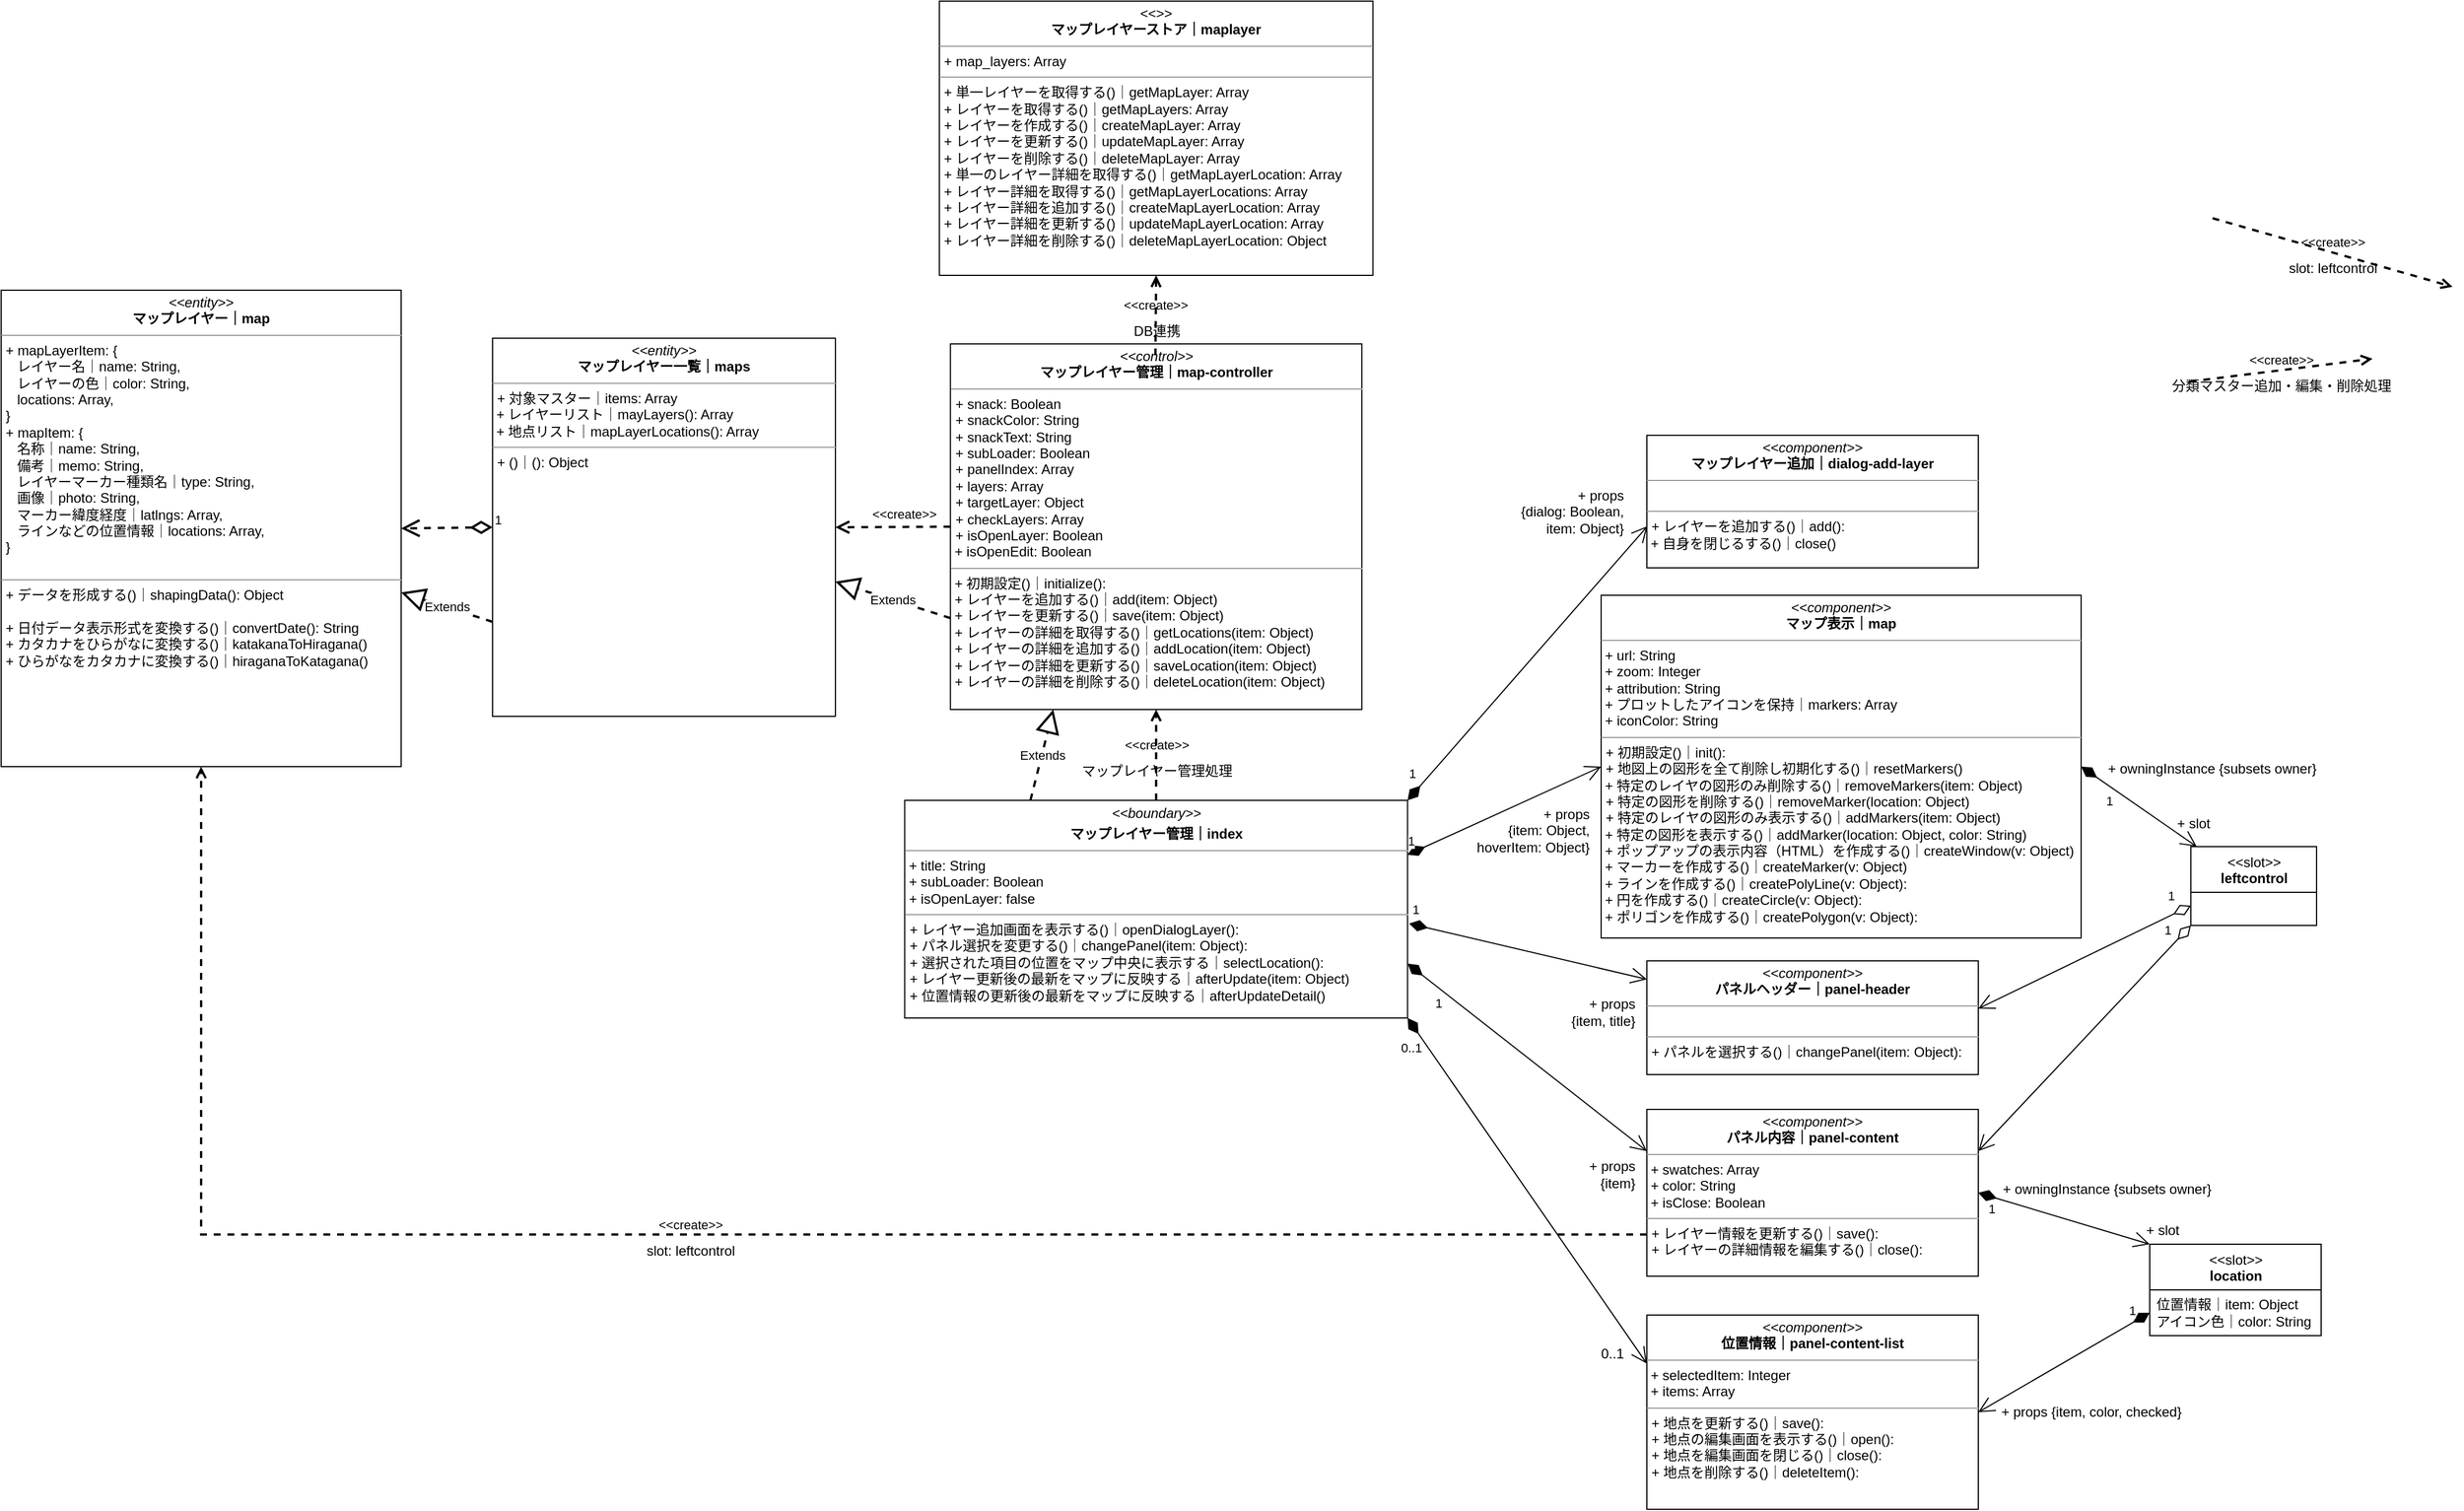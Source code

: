 <mxfile version="20.3.6" type="github">
  <diagram id="1vQAmfwqQpi16tIRLO6_" name="関連図">
    <mxGraphModel dx="1337" dy="3738" grid="1" gridSize="10" guides="1" tooltips="1" connect="1" arrows="1" fold="1" page="1" pageScale="1" pageWidth="1654" pageHeight="1169" math="0" shadow="0">
      <root>
        <mxCell id="0" />
        <mxCell id="1" parent="0" />
        <mxCell id="9pBoTxXE3n9o_mQpE5U--1" value="&lt;p style=&quot;margin:0px;margin-top:4px;text-align:center;&quot;&gt;&lt;i&gt;&amp;lt;&amp;lt;control&amp;gt;&amp;gt;&lt;/i&gt;&lt;br&gt;&lt;b&gt;マップレイヤー管理｜map-controller&lt;/b&gt;&lt;/p&gt;&lt;hr size=&quot;1&quot;&gt;&lt;p style=&quot;margin:0px;margin-left:4px;&quot;&gt;+&amp;nbsp;&lt;span style=&quot;background-color: initial;&quot;&gt;snack: Boolean&lt;/span&gt;&lt;/p&gt;&lt;p style=&quot;margin:0px;margin-left:4px;&quot;&gt;+ snackColor: String&lt;/p&gt;&lt;p style=&quot;margin:0px;margin-left:4px;&quot;&gt;+ snackText: String&lt;/p&gt;&lt;p style=&quot;margin:0px;margin-left:4px;&quot;&gt;+&amp;nbsp;subLoader: Boolean&lt;/p&gt;&lt;p style=&quot;margin:0px;margin-left:4px;&quot;&gt;+ panelIndex: Array&lt;/p&gt;&lt;p style=&quot;margin:0px;margin-left:4px;&quot;&gt;+ layers: Array&lt;/p&gt;&lt;p style=&quot;margin:0px;margin-left:4px;&quot;&gt;+ targetLayer: Object&lt;/p&gt;&lt;p style=&quot;margin:0px;margin-left:4px;&quot;&gt;+ checkLayers: Array&lt;/p&gt;&lt;p style=&quot;margin:0px;margin-left:4px;&quot;&gt;+&amp;nbsp;isOpenLayer: Boolean&lt;/p&gt;&amp;nbsp;+&amp;nbsp;isOpenEdit: Boolean&lt;br&gt;&lt;div&gt;&lt;/div&gt;&lt;hr size=&quot;1&quot;&gt;&lt;p style=&quot;margin:0px;margin-left:4px;&quot;&gt;&lt;/p&gt;&amp;nbsp;+ 初期設定()｜initialize():&amp;nbsp;&lt;br&gt;&amp;nbsp;&lt;span style=&quot;background-color: initial;&quot;&gt;+&amp;nbsp;&lt;/span&gt;レイヤーを追加する()｜&lt;span style=&quot;background-color: initial;&quot;&gt;add(item: Object)&lt;br&gt;&lt;/span&gt;&amp;nbsp;&lt;span style=&quot;background-color: initial;&quot;&gt;+&amp;nbsp;&lt;/span&gt;レイヤーを更新する()｜&lt;span style=&quot;background-color: initial;&quot;&gt;save(item: Object)&lt;/span&gt;&lt;span style=&quot;background-color: initial;&quot;&gt;&lt;br&gt;&lt;/span&gt;&amp;nbsp;&lt;span style=&quot;background-color: initial;&quot;&gt;+&amp;nbsp;&lt;/span&gt;レイヤーの詳細を取得する()｜&lt;span style=&quot;background-color: initial;&quot;&gt;getLocations(item: Object)&lt;br&gt;&lt;/span&gt;&amp;nbsp;&lt;span style=&quot;background-color: initial;&quot;&gt;+&amp;nbsp;&lt;/span&gt;レイヤーの詳細を追加する()｜&lt;span style=&quot;background-color: initial;&quot;&gt;addLocation(item: Object)&lt;br&gt;&lt;/span&gt;&amp;nbsp;&lt;span style=&quot;background-color: initial;&quot;&gt;+&amp;nbsp;&lt;/span&gt;レイヤーの詳細を更新する()｜&lt;span style=&quot;background-color: initial;&quot;&gt;saveLocation(item: Object)&lt;br&gt;&lt;/span&gt;&amp;nbsp;&lt;span style=&quot;background-color: initial;&quot;&gt;+&amp;nbsp;&lt;/span&gt;レイヤーの詳細を削除する()｜&lt;span style=&quot;background-color: initial;&quot;&gt;deleteLocation(item: Object)&lt;/span&gt;&lt;span style=&quot;background-color: initial;&quot;&gt;&lt;br&gt;&lt;/span&gt;" style="verticalAlign=top;align=left;overflow=fill;fontSize=12;fontFamily=Helvetica;html=1;" vertex="1" parent="1">
          <mxGeometry x="910.63" y="-2000" width="360" height="320" as="geometry" />
        </mxCell>
        <mxCell id="9pBoTxXE3n9o_mQpE5U--2" value="&lt;p style=&quot;margin:0px;margin-top:4px;text-align:center;&quot;&gt;&lt;i&gt;&amp;lt;&amp;lt;entity&amp;gt;&amp;gt;&lt;/i&gt;&lt;br&gt;&lt;b&gt;マップレイヤー｜map&lt;/b&gt;&lt;/p&gt;&lt;hr size=&quot;1&quot;&gt;&lt;p style=&quot;margin:0px;margin-left:4px;&quot;&gt;&lt;span style=&quot;background-color: initial;&quot;&gt;+ mapLayerItem: {&amp;nbsp;&lt;/span&gt;&lt;/p&gt;&lt;p style=&quot;margin:0px;margin-left:4px;&quot;&gt;&lt;span style=&quot;background-color: initial;&quot;&gt;&amp;nbsp; &amp;nbsp;レイヤー名｜name: String,&lt;/span&gt;&lt;br&gt;&lt;/p&gt;&lt;p style=&quot;margin:0px;margin-left:4px;&quot;&gt;&lt;span style=&quot;background-color: initial;&quot;&gt;&amp;nbsp; &amp;nbsp;レイヤーの色｜color: String,&lt;/span&gt;&lt;br&gt;&lt;/p&gt;&lt;p style=&quot;margin:0px;margin-left:4px;&quot;&gt;&lt;span style=&quot;background-color: initial;&quot;&gt;&amp;nbsp; &amp;nbsp;locations: Array,&lt;/span&gt;&lt;br&gt;&lt;/p&gt;&lt;p style=&quot;margin:0px;margin-left:4px;&quot;&gt;}&lt;/p&gt;&lt;p style=&quot;margin: 0px 0px 0px 4px;&quot;&gt;+&amp;nbsp;mapItem: {&lt;/p&gt;&lt;p style=&quot;margin: 0px 0px 0px 4px;&quot;&gt;&amp;nbsp; &amp;nbsp;名称｜name: String,&lt;br&gt;&lt;/p&gt;&lt;p style=&quot;margin: 0px 0px 0px 4px;&quot;&gt;&amp;nbsp; &amp;nbsp;備考｜memo: String,&lt;br&gt;&lt;/p&gt;&lt;p style=&quot;margin: 0px 0px 0px 4px;&quot;&gt;&amp;nbsp; &amp;nbsp;レイヤーマーカー種類名｜type: String,&lt;br&gt;&lt;/p&gt;&lt;p style=&quot;margin: 0px 0px 0px 4px;&quot;&gt;&amp;nbsp; &amp;nbsp;画像｜photo: String,&lt;br&gt;&lt;/p&gt;&lt;p style=&quot;margin: 0px 0px 0px 4px;&quot;&gt;&amp;nbsp; &amp;nbsp;マーカー緯度経度｜latlngs: Array,&lt;br&gt;&lt;/p&gt;&lt;p style=&quot;margin: 0px 0px 0px 4px;&quot;&gt;&amp;nbsp; &amp;nbsp;ラインなどの位置情報｜locations: Array,&lt;br&gt;&lt;/p&gt;&lt;p style=&quot;margin: 0px 0px 0px 4px;&quot;&gt;}&lt;/p&gt;&lt;br&gt;&lt;hr size=&quot;1&quot;&gt;&lt;p style=&quot;margin:0px;margin-left:4px;&quot;&gt;+ データを形成する()｜shapingData(): Object&lt;br&gt;&lt;/p&gt;&lt;p style=&quot;margin:0px;margin-left:4px;&quot;&gt;&lt;br&gt;&lt;/p&gt;&lt;p style=&quot;margin:0px;margin-left:4px;&quot;&gt;+ 日付データ表示形式を変換する()｜convertDate(): String&lt;br&gt;&lt;/p&gt;&lt;p style=&quot;margin:0px;margin-left:4px;&quot;&gt;+ カタカナをひらがなに変換する()｜katakanaToHiragana()&lt;/p&gt;&lt;p style=&quot;margin:0px;margin-left:4px;&quot;&gt;+ ひらがなをカタカナ&lt;span style=&quot;background-color: initial;&quot;&gt;に変換する()｜hiraganaToKatagana()&lt;/span&gt;&lt;/p&gt;" style="verticalAlign=top;align=left;overflow=fill;fontSize=12;fontFamily=Helvetica;html=1;" vertex="1" parent="1">
          <mxGeometry x="80" y="-2047" width="350" height="417" as="geometry" />
        </mxCell>
        <mxCell id="9pBoTxXE3n9o_mQpE5U--3" value="&lt;p style=&quot;margin:0px;margin-top:4px;text-align:center;&quot;&gt;&lt;i&gt;&amp;lt;&amp;lt;entity&amp;gt;&amp;gt;&lt;/i&gt;&lt;br&gt;&lt;b&gt;マップレイヤー一覧｜&lt;/b&gt;&lt;b&gt;map&lt;/b&gt;&lt;b&gt;s&lt;/b&gt;&lt;br&gt;&lt;/p&gt;&lt;hr size=&quot;1&quot;&gt;&lt;p style=&quot;margin:0px;margin-left:4px;&quot;&gt;+ 対象マスター｜items: Array&lt;/p&gt;&lt;div style=&quot;&quot;&gt;&lt;div&gt;&amp;nbsp;+ レイヤーリスト｜mayLayers(): Array&lt;/div&gt;&lt;div&gt;&amp;nbsp;+ 地点リスト｜mapLayerLocations(): Array&lt;/div&gt;&lt;/div&gt;&lt;hr size=&quot;1&quot;&gt;&lt;p style=&quot;margin:0px;margin-left:4px;&quot;&gt;&lt;span style=&quot;background-color: initial;&quot;&gt;+ ()｜(): Object&lt;/span&gt;&lt;br&gt;&lt;/p&gt;&lt;p style=&quot;margin:0px;margin-left:4px;&quot;&gt;&lt;br&gt;&lt;/p&gt;" style="verticalAlign=top;align=left;overflow=fill;fontSize=12;fontFamily=Helvetica;html=1;fontColor=#000000;" vertex="1" parent="1">
          <mxGeometry x="510" y="-2005" width="300" height="331" as="geometry" />
        </mxCell>
        <mxCell id="9pBoTxXE3n9o_mQpE5U--4" value="&lt;p style=&quot;margin:0px;margin-top:4px;text-align:center;&quot;&gt;&lt;i&gt;&amp;lt;&amp;lt;&lt;/i&gt;&lt;i&gt;component&lt;/i&gt;&lt;i&gt;&amp;gt;&amp;gt;&lt;/i&gt;&lt;br&gt;&lt;b&gt;マップレイヤー追加｜&lt;/b&gt;&lt;b style=&quot;background-color: initial;&quot;&gt;dialog-add-layer&lt;/b&gt;&lt;/p&gt;&lt;hr size=&quot;1&quot;&gt;&lt;div&gt;&lt;/div&gt;&lt;br&gt;&lt;hr size=&quot;1&quot;&gt;&lt;p style=&quot;margin:0px;margin-left:4px;&quot;&gt;+ レイヤーを追加する()｜add():&amp;nbsp;&lt;/p&gt;&amp;nbsp;+ 自身を閉じるする()｜close()" style="verticalAlign=top;align=left;overflow=fill;fontSize=12;fontFamily=Helvetica;html=1;" vertex="1" parent="1">
          <mxGeometry x="1520" y="-1920" width="290" height="116" as="geometry" />
        </mxCell>
        <mxCell id="9pBoTxXE3n9o_mQpE5U--8" value="&lt;p style=&quot;margin:0px;margin-top:4px;text-align:center;&quot;&gt;&lt;i&gt;&amp;lt;&amp;lt;&lt;/i&gt;&lt;i&gt;component&lt;/i&gt;&lt;i&gt;&amp;gt;&amp;gt;&lt;/i&gt;&lt;br&gt;&lt;b&gt;マップ表示｜&lt;/b&gt;&lt;b style=&quot;background-color: initial;&quot;&gt;map&lt;/b&gt;&lt;/p&gt;&lt;hr size=&quot;1&quot;&gt;&lt;div&gt;&lt;span style=&quot;background-color: initial;&quot;&gt;&amp;nbsp;+ url: String&lt;/span&gt;&lt;/div&gt;&lt;div&gt;&amp;nbsp;+ zoom: Integer&lt;/div&gt;&amp;nbsp;+&amp;nbsp;&lt;span style=&quot;background-color: initial;&quot;&gt;attribution: String&lt;/span&gt;&lt;br&gt;&amp;nbsp;+ プロットしたアイコンを保持｜&lt;span style=&quot;background-color: initial;&quot;&gt;markers: Array&lt;/span&gt;&lt;br&gt;&amp;nbsp;+&amp;nbsp;&lt;span style=&quot;background-color: initial;&quot;&gt;iconColor: String&lt;/span&gt;&lt;br&gt;&lt;hr size=&quot;1&quot;&gt;&lt;p style=&quot;margin:0px;margin-left:4px;&quot;&gt;+ 初期設定()｜init():&amp;nbsp;&lt;/p&gt;&lt;p style=&quot;margin:0px;margin-left:4px;&quot;&gt;+ 地図上の図形を全て削除し初期化する()｜resetMarkers()&lt;br&gt;&lt;/p&gt;&amp;nbsp;+ 特定のレイヤの図形のみ削除する()｜removeMarkers(item: Object)&lt;p style=&quot;margin:0px;margin-left:4px;&quot;&gt;+ 特定の図形を削除する()｜removeMarker(location: Object)&lt;br&gt;&lt;/p&gt;&lt;p style=&quot;margin:0px;margin-left:4px;&quot;&gt;+ 特定のレイヤの図形のみ表示する()｜addMarkers(item: Object)&lt;/p&gt;&amp;nbsp;+ 特定の図形を表示する()｜addMarker(location: Object, color: String)&lt;br&gt;&amp;nbsp;+ ポップアップの表示内容（HTML）を作成する()｜createWindow(v: Object)&lt;br&gt;&amp;nbsp;+ マーカーを作成する()｜createMarker(v: Object)&lt;br&gt;&amp;nbsp;+ ラインを作成する()｜createPolyLine(v: Object):&amp;nbsp;&lt;br&gt;&amp;nbsp;+ 円を作成する()｜createCircle(v: Object):&amp;nbsp;&lt;br&gt;&amp;nbsp;+ ポリゴンを作成する()｜createPolygon(v: Object):&amp;nbsp;" style="verticalAlign=top;align=left;overflow=fill;fontSize=12;fontFamily=Helvetica;html=1;" vertex="1" parent="1">
          <mxGeometry x="1480" y="-1780" width="420" height="300" as="geometry" />
        </mxCell>
        <mxCell id="9pBoTxXE3n9o_mQpE5U--9" value="&lt;p style=&quot;margin:0px;margin-top:4px;text-align:center;&quot;&gt;&lt;i&gt;&amp;lt;&amp;lt;boundary&amp;gt;&amp;gt;&lt;/i&gt;&lt;b&gt;&lt;br&gt;&lt;/b&gt;&lt;/p&gt;&lt;p style=&quot;margin:0px;margin-top:4px;text-align:center;&quot;&gt;&lt;b&gt;マップレイヤー管理｜index&lt;/b&gt;&lt;/p&gt;&lt;hr size=&quot;1&quot;&gt;&lt;div&gt;&amp;nbsp;+ title: String&lt;/div&gt;&lt;div&gt;&lt;span style=&quot;background-color: initial;&quot;&gt;&amp;nbsp;+ subLoader: Boolean&lt;/span&gt;&lt;/div&gt;&lt;div&gt;&lt;span style=&quot;background-color: initial;&quot;&gt;&amp;nbsp;+ isOpenLayer: false&lt;/span&gt;&lt;/div&gt;&lt;hr size=&quot;1&quot;&gt;&lt;p style=&quot;margin:0px;margin-left:4px;&quot;&gt;+ レイヤー追加画面を表示する()｜openDialogLayer():&amp;nbsp;&lt;span style=&quot;background-color: initial;&quot;&gt;&lt;br&gt;&lt;/span&gt;&lt;/p&gt;&lt;p style=&quot;margin:0px;margin-left:4px;&quot;&gt;+ パネル選択を変更する()｜changePanel(item: Object):&amp;nbsp;&lt;br&gt;&lt;/p&gt;&lt;p style=&quot;margin:0px;margin-left:4px;&quot;&gt;+ 選択された項目の位置をマップ中央に表示する｜selectLocation():&amp;nbsp;&lt;/p&gt;&lt;p style=&quot;margin:0px;margin-left:4px;&quot;&gt;+ レイヤー更新後の最新をマップに反映する｜afterUpdate(item: Object)&lt;/p&gt;&lt;p style=&quot;margin:0px;margin-left:4px;&quot;&gt;+ 位置情報の更新後の最新をマップに反映する｜afterUpdateDetail()&lt;br&gt;&lt;/p&gt;&lt;p style=&quot;margin:0px;margin-left:4px;&quot;&gt;&lt;/p&gt;" style="verticalAlign=top;align=left;overflow=fill;fontSize=12;fontFamily=Helvetica;html=1;" vertex="1" parent="1">
          <mxGeometry x="870.63" y="-1600.5" width="440" height="190.5" as="geometry" />
        </mxCell>
        <mxCell id="9pBoTxXE3n9o_mQpE5U--10" value="&amp;lt;&amp;lt;create&amp;gt;&amp;gt;" style="endArrow=open;html=1;rounded=0;align=center;verticalAlign=bottom;dashed=1;endFill=0;labelBackgroundColor=none;fontColor=#000000;startSize=22;endSize=6;sourcePerimeterSpacing=0;targetPerimeterSpacing=0;strokeWidth=2;jumpSize=6;" edge="1" parent="1">
          <mxGeometry relative="1" as="geometry">
            <mxPoint x="1995" y="-1967" as="sourcePoint" />
            <mxPoint x="2155" y="-1987" as="targetPoint" />
          </mxGeometry>
        </mxCell>
        <mxCell id="9pBoTxXE3n9o_mQpE5U--11" value="分類マスター追加・編集・削除処理" style="resizable=0;html=1;align=center;verticalAlign=top;labelBackgroundColor=none;fontColor=#000000;" connectable="0" vertex="1" parent="9pBoTxXE3n9o_mQpE5U--10">
          <mxGeometry relative="1" as="geometry" />
        </mxCell>
        <mxCell id="9pBoTxXE3n9o_mQpE5U--12" value="&lt;p style=&quot;margin:0px;margin-top:4px;text-align:center;&quot;&gt;&lt;i&gt;&amp;lt;&amp;lt;&lt;/i&gt;&lt;i&gt;component&lt;/i&gt;&lt;i&gt;&amp;gt;&amp;gt;&lt;/i&gt;&lt;br&gt;&lt;b&gt;パネルヘッダー｜&lt;/b&gt;&lt;b style=&quot;background-color: initial;&quot;&gt;panel-header&lt;/b&gt;&lt;/p&gt;&lt;hr size=&quot;1&quot;&gt;&lt;div&gt;&lt;/div&gt;&lt;br&gt;&lt;hr size=&quot;1&quot;&gt;&lt;p style=&quot;margin:0px;margin-left:4px;&quot;&gt;+ パネルを選択する()｜changePanel(item: Object):&amp;nbsp;&lt;/p&gt;" style="verticalAlign=top;align=left;overflow=fill;fontSize=12;fontFamily=Helvetica;html=1;" vertex="1" parent="1">
          <mxGeometry x="1520" y="-1460" width="290" height="99.5" as="geometry" />
        </mxCell>
        <mxCell id="9pBoTxXE3n9o_mQpE5U--13" value="&lt;p style=&quot;margin:0px;margin-top:4px;text-align:center;&quot;&gt;&lt;i&gt;&amp;lt;&amp;lt;&amp;gt;&amp;gt;&lt;/i&gt;&lt;br&gt;&lt;b&gt;マップレイヤーストア｜maplayer&lt;/b&gt;&lt;br&gt;&lt;/p&gt;&lt;hr size=&quot;1&quot;&gt;&lt;p style=&quot;margin:0px;margin-left:4px;&quot;&gt;+ map_layers: Array&lt;/p&gt;&lt;hr size=&quot;1&quot;&gt;&lt;p style=&quot;margin:0px;margin-left:4px;&quot;&gt;&lt;span style=&quot;background-color: initial;&quot;&gt;+ 単一レイヤーを取得する()｜getMapLayer: Array&lt;/span&gt;&lt;br&gt;&lt;/p&gt;&lt;p style=&quot;margin:0px;margin-left:4px;&quot;&gt;+ レイヤーを取得する()｜getMapLayers: Array&lt;/p&gt;&lt;p style=&quot;margin:0px;margin-left:4px;&quot;&gt;+ レイヤーを作成する()｜createMapLayer: Array&lt;/p&gt;&lt;p style=&quot;margin:0px;margin-left:4px;&quot;&gt;+ レイヤーを更新する()｜updateMapLayer: Array&lt;/p&gt;&lt;p style=&quot;margin:0px;margin-left:4px;&quot;&gt;+ レイヤーを削除する()｜deleteMapLayer: Array&lt;/p&gt;&lt;p style=&quot;margin:0px;margin-left:4px;&quot;&gt;+ 単一のレイヤー詳細を取得する()｜getMapLayerLocation: Array&lt;/p&gt;&lt;p style=&quot;margin:0px;margin-left:4px;&quot;&gt;+ レイヤー詳細を取得する()｜getMapLayerLocations: Array&lt;/p&gt;&lt;p style=&quot;margin:0px;margin-left:4px;&quot;&gt;+ レイヤー詳細を追加する()｜createMapLayerLocation: Array&lt;/p&gt;&lt;p style=&quot;margin:0px;margin-left:4px;&quot;&gt;+ レイヤー詳細を更新する()｜updateMapLayerLocation: Array&lt;/p&gt;&lt;p style=&quot;margin:0px;margin-left:4px;&quot;&gt;&lt;span style=&quot;background-color: initial;&quot;&gt;&lt;/span&gt;&lt;/p&gt;&lt;p style=&quot;margin:0px;margin-left:4px;&quot;&gt;+ レイヤー詳細を削除する&lt;span style=&quot;background-color: initial;&quot;&gt;()｜deleteMapLayerLocation: Object&lt;/span&gt;&lt;/p&gt;" style="verticalAlign=top;align=left;overflow=fill;fontSize=12;fontFamily=Helvetica;html=1;fontColor=#000000;" vertex="1" parent="1">
          <mxGeometry x="900.94" y="-2300" width="379.37" height="240" as="geometry" />
        </mxCell>
        <mxCell id="9pBoTxXE3n9o_mQpE5U--16" value="1" style="endArrow=open;html=1;endSize=12;startArrow=diamondThin;startSize=14;startFill=0;align=left;verticalAlign=bottom;rounded=0;dashed=1;fontColor=#000000;sourcePerimeterSpacing=0;targetPerimeterSpacing=0;strokeWidth=2;jumpSize=6;exitX=0;exitY=0.5;exitDx=0;exitDy=0;entryX=1;entryY=0.5;entryDx=0;entryDy=0;" edge="1" parent="1" source="9pBoTxXE3n9o_mQpE5U--3" target="9pBoTxXE3n9o_mQpE5U--2">
          <mxGeometry x="-1" y="3" relative="1" as="geometry">
            <mxPoint x="600" y="-1535.5" as="sourcePoint" />
            <mxPoint x="510" y="-1535.5" as="targetPoint" />
          </mxGeometry>
        </mxCell>
        <mxCell id="9pBoTxXE3n9o_mQpE5U--17" value="Extends" style="endArrow=block;endSize=16;endFill=0;html=1;rounded=0;dashed=1;fontColor=#000000;sourcePerimeterSpacing=0;targetPerimeterSpacing=0;strokeWidth=2;jumpSize=6;exitX=0;exitY=0.75;exitDx=0;exitDy=0;" edge="1" parent="1" source="9pBoTxXE3n9o_mQpE5U--1" target="9pBoTxXE3n9o_mQpE5U--3">
          <mxGeometry width="160" relative="1" as="geometry">
            <mxPoint x="1186.25" y="-1575.5" as="sourcePoint" />
            <mxPoint x="927.0" y="-1571.207" as="targetPoint" />
          </mxGeometry>
        </mxCell>
        <mxCell id="9pBoTxXE3n9o_mQpE5U--18" value="&amp;lt;&amp;lt;create&amp;gt;&amp;gt;" style="endArrow=open;startArrow=none;endFill=0;startFill=0;endSize=8;html=1;verticalAlign=bottom;dashed=1;labelBackgroundColor=none;rounded=0;fontColor=#000000;sourcePerimeterSpacing=0;targetPerimeterSpacing=0;strokeWidth=2;jumpSize=6;entryX=1;entryY=0.5;entryDx=0;entryDy=0;exitX=0;exitY=0.5;exitDx=0;exitDy=0;" edge="1" parent="1" source="9pBoTxXE3n9o_mQpE5U--1" target="9pBoTxXE3n9o_mQpE5U--3">
          <mxGeometry x="-0.189" y="-2" width="160" relative="1" as="geometry">
            <mxPoint x="940.63" y="-1695" as="sourcePoint" />
            <mxPoint x="681.38" y="-1702.25" as="targetPoint" />
            <mxPoint as="offset" />
          </mxGeometry>
        </mxCell>
        <mxCell id="9pBoTxXE3n9o_mQpE5U--19" value="&amp;lt;&amp;lt;create&amp;gt;&amp;gt;" style="endArrow=open;html=1;rounded=0;align=center;verticalAlign=bottom;dashed=1;endFill=0;labelBackgroundColor=none;fontColor=#000000;startSize=22;endSize=6;sourcePerimeterSpacing=0;targetPerimeterSpacing=0;strokeWidth=2;jumpSize=6;entryX=0.5;entryY=1;entryDx=0;entryDy=0;" edge="1" parent="1" source="9pBoTxXE3n9o_mQpE5U--9" target="9pBoTxXE3n9o_mQpE5U--1">
          <mxGeometry relative="1" as="geometry">
            <mxPoint x="1300.447" y="-1543.47" as="sourcePoint" />
            <mxPoint x="1510.0" y="-1840.0" as="targetPoint" />
          </mxGeometry>
        </mxCell>
        <mxCell id="9pBoTxXE3n9o_mQpE5U--20" value="マップレイヤー管理処理" style="resizable=0;html=1;align=center;verticalAlign=top;labelBackgroundColor=none;fontColor=#000000;" connectable="0" vertex="1" parent="9pBoTxXE3n9o_mQpE5U--19">
          <mxGeometry relative="1" as="geometry" />
        </mxCell>
        <mxCell id="9pBoTxXE3n9o_mQpE5U--21" value="&lt;p style=&quot;margin:0px;margin-top:4px;text-align:center;&quot;&gt;&lt;i&gt;&amp;lt;&amp;lt;component&amp;gt;&amp;gt;&lt;/i&gt;&lt;br&gt;&lt;b&gt;パネル内容｜&lt;/b&gt;&lt;b style=&quot;background-color: initial;&quot;&gt;panel-content&lt;/b&gt;&lt;/p&gt;&lt;hr size=&quot;1&quot;&gt;&lt;div&gt;&lt;span style=&quot;background-color: initial;&quot;&gt;&amp;nbsp;+ swatches: Array&lt;/span&gt;&lt;/div&gt;&amp;nbsp;+ color: String&lt;br&gt;&amp;nbsp;+&amp;nbsp;isClose: Boolean&lt;br&gt;&lt;hr size=&quot;1&quot;&gt;&lt;p style=&quot;margin:0px;margin-left:4px;&quot;&gt;&lt;span style=&quot;background-color: initial;&quot;&gt;+ レイヤー情報を更新する()｜save():&amp;nbsp;&lt;/span&gt;&lt;br&gt;&lt;/p&gt;&lt;p style=&quot;margin:0px;margin-left:4px;&quot;&gt;+ レイヤーの詳細情報を編集する()｜close():&amp;nbsp;&lt;span style=&quot;background-color: initial;&quot;&gt;&lt;br&gt;&lt;/span&gt;&lt;/p&gt;" style="verticalAlign=top;align=left;overflow=fill;fontSize=12;fontFamily=Helvetica;html=1;" vertex="1" parent="1">
          <mxGeometry x="1520" y="-1330" width="290" height="146" as="geometry" />
        </mxCell>
        <mxCell id="9pBoTxXE3n9o_mQpE5U--27" value="&amp;lt;&amp;lt;create&amp;gt;&amp;gt;" style="endArrow=open;html=1;rounded=0;align=center;verticalAlign=bottom;dashed=1;endFill=0;labelBackgroundColor=none;fontColor=#000000;startSize=22;endSize=6;sourcePerimeterSpacing=0;targetPerimeterSpacing=0;strokeWidth=2;jumpSize=6;" edge="1" parent="1">
          <mxGeometry relative="1" as="geometry">
            <mxPoint x="2015" y="-2110" as="sourcePoint" />
            <mxPoint x="2225" y="-2050" as="targetPoint" />
          </mxGeometry>
        </mxCell>
        <mxCell id="9pBoTxXE3n9o_mQpE5U--28" value="slot:&amp;nbsp;leftcontrol" style="resizable=0;html=1;align=center;verticalAlign=top;labelBackgroundColor=none;fontColor=#000000;" connectable="0" vertex="1" parent="9pBoTxXE3n9o_mQpE5U--27">
          <mxGeometry relative="1" as="geometry" />
        </mxCell>
        <mxCell id="9pBoTxXE3n9o_mQpE5U--55" value="&amp;lt;&amp;lt;create&amp;gt;&amp;gt;" style="endArrow=open;html=1;rounded=0;align=center;verticalAlign=bottom;dashed=1;endFill=0;labelBackgroundColor=none;fontColor=#000000;startSize=22;endSize=6;sourcePerimeterSpacing=0;targetPerimeterSpacing=0;strokeWidth=2;jumpSize=6;entryX=0.5;entryY=1;entryDx=0;entryDy=0;exitX=0;exitY=0.75;exitDx=0;exitDy=0;edgeStyle=orthogonalEdgeStyle;" edge="1" parent="1" source="9pBoTxXE3n9o_mQpE5U--21" target="9pBoTxXE3n9o_mQpE5U--2">
          <mxGeometry relative="1" as="geometry">
            <mxPoint x="1200.938" y="-1426" as="sourcePoint" />
            <mxPoint x="1215" y="-1326" as="targetPoint" />
            <Array as="points">
              <mxPoint x="255" y="-1220" />
            </Array>
          </mxGeometry>
        </mxCell>
        <mxCell id="9pBoTxXE3n9o_mQpE5U--56" value="slot:&amp;nbsp;leftcontrol" style="resizable=0;html=1;align=center;verticalAlign=top;labelBackgroundColor=none;fontColor=#000000;" connectable="0" vertex="1" parent="9pBoTxXE3n9o_mQpE5U--55">
          <mxGeometry relative="1" as="geometry" />
        </mxCell>
        <mxCell id="9pBoTxXE3n9o_mQpE5U--57" value="Extends" style="endArrow=block;endSize=16;endFill=0;html=1;rounded=0;dashed=1;fontColor=#000000;sourcePerimeterSpacing=0;targetPerimeterSpacing=0;strokeWidth=2;jumpSize=6;exitX=0;exitY=0.75;exitDx=0;exitDy=0;" edge="1" parent="1" source="9pBoTxXE3n9o_mQpE5U--3" target="9pBoTxXE3n9o_mQpE5U--2">
          <mxGeometry width="160" relative="1" as="geometry">
            <mxPoint x="920.63" y="-1781.036" as="sourcePoint" />
            <mxPoint x="837.0" y="-1799.467" as="targetPoint" />
          </mxGeometry>
        </mxCell>
        <mxCell id="9pBoTxXE3n9o_mQpE5U--59" value="&amp;lt;&amp;lt;create&amp;gt;&amp;gt;" style="endArrow=open;html=1;rounded=0;align=center;verticalAlign=bottom;dashed=1;endFill=0;labelBackgroundColor=none;fontColor=#000000;startSize=22;endSize=6;sourcePerimeterSpacing=0;targetPerimeterSpacing=0;strokeWidth=2;jumpSize=6;entryX=0.5;entryY=1;entryDx=0;entryDy=0;" edge="1" parent="1" target="9pBoTxXE3n9o_mQpE5U--13">
          <mxGeometry relative="1" as="geometry">
            <mxPoint x="1090" y="-1990" as="sourcePoint" />
            <mxPoint x="1100.63" y="-1685.0" as="targetPoint" />
          </mxGeometry>
        </mxCell>
        <mxCell id="9pBoTxXE3n9o_mQpE5U--60" value="DB連携" style="resizable=0;html=1;align=center;verticalAlign=top;labelBackgroundColor=none;fontColor=#000000;" connectable="0" vertex="1" parent="9pBoTxXE3n9o_mQpE5U--59">
          <mxGeometry relative="1" as="geometry" />
        </mxCell>
        <mxCell id="9pBoTxXE3n9o_mQpE5U--61" value="&lt;p style=&quot;margin:0px;margin-top:4px;text-align:center;&quot;&gt;&lt;i&gt;&amp;lt;&amp;lt;&lt;/i&gt;&lt;i&gt;component&lt;/i&gt;&lt;i&gt;&amp;gt;&amp;gt;&lt;/i&gt;&lt;br&gt;&lt;b&gt;位置情報｜&lt;/b&gt;&lt;b style=&quot;background-color: initial;&quot;&gt;panel-content-list&lt;/b&gt;&lt;/p&gt;&lt;hr size=&quot;1&quot;&gt;&lt;div&gt;&lt;span style=&quot;background-color: initial;&quot;&gt;&amp;nbsp;+ selectedItem: Integer&lt;/span&gt;&lt;/div&gt;&lt;div&gt;&lt;/div&gt;&amp;nbsp;+ items: Array&lt;br&gt;&lt;hr size=&quot;1&quot;&gt;&lt;p style=&quot;margin:0px;margin-left:4px;&quot;&gt;&lt;span style=&quot;background-color: initial;&quot;&gt;+ 地点&lt;/span&gt;&lt;span style=&quot;background-color: initial;&quot;&gt;を更新する()｜save():&amp;nbsp;&lt;/span&gt;&lt;br&gt;&lt;/p&gt;&lt;p style=&quot;margin:0px;margin-left:4px;&quot;&gt;+ 地点の編集画面を表示する()｜open():&amp;nbsp;&lt;span style=&quot;background-color: initial;&quot;&gt;&lt;br&gt;&lt;/span&gt;&lt;/p&gt;&lt;p style=&quot;margin:0px;margin-left:4px;&quot;&gt;+ 地点を編集画面を閉じる()｜close():&amp;nbsp;&lt;br&gt;&lt;/p&gt;&lt;p style=&quot;margin:0px;margin-left:4px;&quot;&gt;+ 地点を削除する()｜deleteItem():&amp;nbsp;&lt;br&gt;&lt;/p&gt;" style="verticalAlign=top;align=left;overflow=fill;fontSize=12;fontFamily=Helvetica;html=1;" vertex="1" parent="1">
          <mxGeometry x="1520" y="-1150" width="290" height="170" as="geometry" />
        </mxCell>
        <mxCell id="9pBoTxXE3n9o_mQpE5U--74" value="1" style="endArrow=open;html=1;endSize=12;startArrow=diamondThin;startSize=14;startFill=1;align=left;verticalAlign=bottom;rounded=0;exitX=1;exitY=0.75;exitDx=0;exitDy=0;entryX=0;entryY=0.25;entryDx=0;entryDy=0;" edge="1" parent="1" source="9pBoTxXE3n9o_mQpE5U--9" target="9pBoTxXE3n9o_mQpE5U--21">
          <mxGeometry x="-0.666" y="-21" relative="1" as="geometry">
            <mxPoint x="1300" y="-1260" as="sourcePoint" />
            <mxPoint x="1460" y="-1260" as="targetPoint" />
            <mxPoint as="offset" />
          </mxGeometry>
        </mxCell>
        <mxCell id="9pBoTxXE3n9o_mQpE5U--75" value="1" style="endArrow=open;html=1;endSize=12;startArrow=diamondThin;startSize=14;startFill=1;align=left;verticalAlign=bottom;rounded=0;exitX=1.003;exitY=0.566;exitDx=0;exitDy=0;entryX=0;entryY=0.162;entryDx=0;entryDy=0;exitPerimeter=0;entryPerimeter=0;" edge="1" parent="1" source="9pBoTxXE3n9o_mQpE5U--9" target="9pBoTxXE3n9o_mQpE5U--12">
          <mxGeometry x="-1" y="3" relative="1" as="geometry">
            <mxPoint x="1200.938" y="-1426" as="sourcePoint" />
            <mxPoint x="1190" y="-1245" as="targetPoint" />
          </mxGeometry>
        </mxCell>
        <mxCell id="9pBoTxXE3n9o_mQpE5U--76" value="1" style="endArrow=open;html=1;endSize=12;startArrow=diamondThin;startSize=14;startFill=1;align=left;verticalAlign=bottom;rounded=0;exitX=1;exitY=0.25;exitDx=0;exitDy=0;entryX=0;entryY=0.5;entryDx=0;entryDy=0;" edge="1" parent="1" source="9pBoTxXE3n9o_mQpE5U--9" target="9pBoTxXE3n9o_mQpE5U--8">
          <mxGeometry x="-1" y="3" relative="1" as="geometry">
            <mxPoint x="1301.25" y="-1426" as="sourcePoint" />
            <mxPoint x="1442.5" y="-1337" as="targetPoint" />
          </mxGeometry>
        </mxCell>
        <mxCell id="9pBoTxXE3n9o_mQpE5U--77" value="1" style="endArrow=open;html=1;endSize=12;startArrow=diamondThin;startSize=14;startFill=1;align=left;verticalAlign=bottom;rounded=0;entryX=0.002;entryY=0.685;entryDx=0;entryDy=0;entryPerimeter=0;exitX=1;exitY=0;exitDx=0;exitDy=0;" edge="1" parent="1" source="9pBoTxXE3n9o_mQpE5U--9" target="9pBoTxXE3n9o_mQpE5U--4">
          <mxGeometry x="-0.93" y="10" relative="1" as="geometry">
            <mxPoint x="1290" y="-1590" as="sourcePoint" />
            <mxPoint x="1510" y="-1511" as="targetPoint" />
            <mxPoint as="offset" />
          </mxGeometry>
        </mxCell>
        <mxCell id="9pBoTxXE3n9o_mQpE5U--84" value="0..1" style="endArrow=open;html=1;endSize=12;startArrow=diamondThin;startSize=14;startFill=1;align=left;verticalAlign=bottom;rounded=0;exitX=1;exitY=1;exitDx=0;exitDy=0;entryX=0;entryY=0.25;entryDx=0;entryDy=0;" edge="1" parent="1" source="9pBoTxXE3n9o_mQpE5U--9" target="9pBoTxXE3n9o_mQpE5U--61">
          <mxGeometry x="-0.865" y="-27" relative="1" as="geometry">
            <mxPoint x="1200.938" y="-1426" as="sourcePoint" />
            <mxPoint x="1230" y="-1350" as="targetPoint" />
            <mxPoint y="-1" as="offset" />
          </mxGeometry>
        </mxCell>
        <mxCell id="9pBoTxXE3n9o_mQpE5U--107" value="&amp;lt;&amp;lt;slot&amp;gt;&amp;gt;&lt;br&gt;&lt;b&gt;location&lt;/b&gt;" style="swimlane;fontStyle=0;align=center;verticalAlign=top;childLayout=stackLayout;horizontal=1;startSize=40;horizontalStack=0;resizeParent=1;resizeParentMax=0;resizeLast=0;collapsible=0;marginBottom=0;html=1;" vertex="1" parent="1">
          <mxGeometry x="1960" y="-1212" width="150" height="80" as="geometry" />
        </mxCell>
        <mxCell id="9pBoTxXE3n9o_mQpE5U--108" value="位置情報｜item: Object&lt;br&gt;アイコン色｜color: String" style="text;html=1;strokeColor=none;fillColor=none;align=left;verticalAlign=middle;spacingLeft=4;spacingRight=4;overflow=hidden;rotatable=0;points=[[0,0.5],[1,0.5]];portConstraint=eastwest;" vertex="1" parent="9pBoTxXE3n9o_mQpE5U--107">
          <mxGeometry y="40" width="150" height="40" as="geometry" />
        </mxCell>
        <mxCell id="9pBoTxXE3n9o_mQpE5U--123" value="1" style="endArrow=open;html=1;endSize=12;startArrow=diamondThin;startSize=14;startFill=1;align=left;verticalAlign=bottom;rounded=0;exitX=1;exitY=0.5;exitDx=0;exitDy=0;entryX=0;entryY=0;entryDx=0;entryDy=0;" edge="1" parent="1" source="9pBoTxXE3n9o_mQpE5U--21" target="9pBoTxXE3n9o_mQpE5U--107">
          <mxGeometry x="-0.842" y="-20" relative="1" as="geometry">
            <mxPoint x="1499.75" y="-1131" as="sourcePoint" />
            <mxPoint x="1629.12" y="-1119" as="targetPoint" />
            <mxPoint x="1" as="offset" />
          </mxGeometry>
        </mxCell>
        <mxCell id="9pBoTxXE3n9o_mQpE5U--126" value="+ slot" style="resizable=0;html=1;align=right;verticalAlign=bottom;labelBackgroundColor=none;" connectable="0" vertex="1" parent="1">
          <mxGeometry x="2014" y="-1570" as="geometry">
            <mxPoint x="-1" y="-2" as="offset" />
          </mxGeometry>
        </mxCell>
        <mxCell id="9pBoTxXE3n9o_mQpE5U--122" value="+ props {item, color, checked}" style="resizable=0;html=1;align=right;verticalAlign=bottom;labelBackgroundColor=none;" connectable="0" vertex="1" parent="1">
          <mxGeometry x="1839" y="-1057" width="150" as="geometry" />
        </mxCell>
        <mxCell id="9pBoTxXE3n9o_mQpE5U--132" value="0..1" style="resizable=0;html=1;align=left;verticalAlign=top;labelBackgroundColor=none;" connectable="0" vertex="1" parent="1">
          <mxGeometry x="1487.25" y="-1132" as="geometry">
            <mxPoint x="-9" y="2" as="offset" />
          </mxGeometry>
        </mxCell>
        <mxCell id="9pBoTxXE3n9o_mQpE5U--136" value="&amp;lt;&amp;lt;slot&amp;gt;&amp;gt;&lt;br&gt;&lt;b&gt;leftcontrol&lt;/b&gt;" style="swimlane;fontStyle=0;align=center;verticalAlign=top;childLayout=stackLayout;horizontal=1;startSize=40;horizontalStack=0;resizeParent=1;resizeParentMax=0;resizeLast=0;collapsible=0;marginBottom=0;html=1;" vertex="1" parent="1">
          <mxGeometry x="1996" y="-1560" width="110" height="69" as="geometry" />
        </mxCell>
        <mxCell id="9pBoTxXE3n9o_mQpE5U--140" value="1" style="endArrow=open;html=1;endSize=12;startArrow=diamondThin;startSize=14;startFill=1;align=left;verticalAlign=bottom;rounded=0;exitX=1;exitY=0.5;exitDx=0;exitDy=0;" edge="1" parent="1" source="9pBoTxXE3n9o_mQpE5U--8" target="9pBoTxXE3n9o_mQpE5U--136">
          <mxGeometry x="-0.377" y="-21" relative="1" as="geometry">
            <mxPoint x="1903.75" y="-1559" as="sourcePoint" />
            <mxPoint x="2085.1" y="-1608.88" as="targetPoint" />
            <mxPoint as="offset" />
          </mxGeometry>
        </mxCell>
        <mxCell id="9pBoTxXE3n9o_mQpE5U--141" value="+ owningInstance {subsets owner}" style="resizable=0;html=1;align=right;verticalAlign=bottom;labelBackgroundColor=none;" connectable="0" vertex="1" parent="1">
          <mxGeometry x="2106" y="-1620" as="geometry" />
        </mxCell>
        <mxCell id="9pBoTxXE3n9o_mQpE5U--143" value="1" style="endArrow=open;html=1;endSize=12;startArrow=diamondThin;startSize=14;startFill=0;align=left;verticalAlign=bottom;rounded=0;exitX=0;exitY=0.75;exitDx=0;exitDy=0;entryX=1;entryY=0.42;entryDx=0;entryDy=0;entryPerimeter=0;" edge="1" parent="1" source="9pBoTxXE3n9o_mQpE5U--136" target="9pBoTxXE3n9o_mQpE5U--12">
          <mxGeometry x="-0.805" y="-9" relative="1" as="geometry">
            <mxPoint x="1833.75" y="-1376.62" as="sourcePoint" />
            <mxPoint x="1993.75" y="-1376.62" as="targetPoint" />
            <mxPoint as="offset" />
          </mxGeometry>
        </mxCell>
        <mxCell id="9pBoTxXE3n9o_mQpE5U--144" value="+ props &lt;br&gt;{item, title}" style="resizable=0;html=1;align=right;verticalAlign=bottom;labelBackgroundColor=none;" connectable="0" vertex="1" parent="1">
          <mxGeometry x="1510.25" y="-1398.5" as="geometry" />
        </mxCell>
        <mxCell id="9pBoTxXE3n9o_mQpE5U--146" value="1" style="endArrow=open;html=1;endSize=12;startArrow=diamondThin;startSize=14;startFill=1;align=left;verticalAlign=bottom;rounded=0;entryX=1;entryY=0.5;entryDx=0;entryDy=0;exitX=0;exitY=0.5;exitDx=0;exitDy=0;" edge="1" parent="1" source="9pBoTxXE3n9o_mQpE5U--108" target="9pBoTxXE3n9o_mQpE5U--61">
          <mxGeometry x="-0.759" y="-4" relative="1" as="geometry">
            <mxPoint x="1886" y="-972" as="sourcePoint" />
            <mxPoint x="1976" y="-1192" as="targetPoint" />
            <mxPoint as="offset" />
          </mxGeometry>
        </mxCell>
        <mxCell id="9pBoTxXE3n9o_mQpE5U--148" value="+ slot" style="resizable=0;html=1;align=left;verticalAlign=top;labelBackgroundColor=none;" connectable="0" vertex="1" parent="1">
          <mxGeometry x="1950" y="-1230" as="geometry">
            <mxPoint x="5" y="-8" as="offset" />
          </mxGeometry>
        </mxCell>
        <mxCell id="9pBoTxXE3n9o_mQpE5U--149" value="+ owningInstance {subsets owner}" style="resizable=0;html=1;align=right;verticalAlign=bottom;labelBackgroundColor=none;" connectable="0" vertex="1" parent="1">
          <mxGeometry x="2014" y="-1252" as="geometry" />
        </mxCell>
        <mxCell id="9pBoTxXE3n9o_mQpE5U--151" value="+ props &lt;br&gt;{item}" style="resizable=0;html=1;align=right;verticalAlign=bottom;labelBackgroundColor=none;" connectable="0" vertex="1" parent="1">
          <mxGeometry x="1510.25" y="-1257" as="geometry" />
        </mxCell>
        <mxCell id="9pBoTxXE3n9o_mQpE5U--152" value="1" style="endArrow=open;html=1;endSize=12;startArrow=diamondThin;startSize=14;startFill=0;align=left;verticalAlign=bottom;rounded=0;entryX=1;entryY=0.25;entryDx=0;entryDy=0;exitX=0;exitY=1;exitDx=0;exitDy=0;" edge="1" parent="1" source="9pBoTxXE3n9o_mQpE5U--136" target="9pBoTxXE3n9o_mQpE5U--21">
          <mxGeometry x="-0.805" y="-9" relative="1" as="geometry">
            <mxPoint x="1960" y="-1480" as="sourcePoint" />
            <mxPoint x="1779.75" y="-1391.65" as="targetPoint" />
            <mxPoint as="offset" />
          </mxGeometry>
        </mxCell>
        <mxCell id="9pBoTxXE3n9o_mQpE5U--153" value="+ props&lt;br&gt;&amp;nbsp;{item: Object, &lt;br&gt;hoverItem: Object}" style="resizable=0;html=1;align=right;verticalAlign=bottom;labelBackgroundColor=none;" connectable="0" vertex="1" parent="1">
          <mxGeometry x="1470" y="-1551" as="geometry" />
        </mxCell>
        <mxCell id="9pBoTxXE3n9o_mQpE5U--154" value="Extends" style="endArrow=block;endSize=16;endFill=0;html=1;rounded=0;dashed=1;fontColor=#000000;sourcePerimeterSpacing=0;targetPerimeterSpacing=0;strokeWidth=2;jumpSize=6;exitX=0.25;exitY=0;exitDx=0;exitDy=0;entryX=0.25;entryY=1;entryDx=0;entryDy=0;" edge="1" parent="1" source="9pBoTxXE3n9o_mQpE5U--9" target="9pBoTxXE3n9o_mQpE5U--1">
          <mxGeometry width="160" relative="1" as="geometry">
            <mxPoint x="920.63" y="-1760.5" as="sourcePoint" />
            <mxPoint x="837" y="-1771.329" as="targetPoint" />
          </mxGeometry>
        </mxCell>
        <mxCell id="9pBoTxXE3n9o_mQpE5U--156" value="+ props &lt;br&gt;{dialog: Boolean, &lt;br&gt;item: Object}" style="resizable=0;html=1;align=right;verticalAlign=bottom;labelBackgroundColor=none;" connectable="0" vertex="1" parent="1">
          <mxGeometry x="1500" y="-1830" as="geometry" />
        </mxCell>
      </root>
    </mxGraphModel>
  </diagram>
</mxfile>
